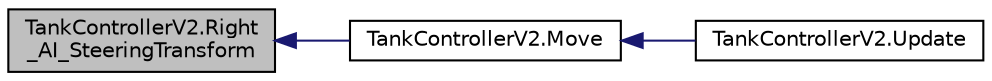 digraph "TankControllerV2.Right_AI_SteeringTransform"
{
  edge [fontname="Helvetica",fontsize="10",labelfontname="Helvetica",labelfontsize="10"];
  node [fontname="Helvetica",fontsize="10",shape=record];
  rankdir="LR";
  Node19 [label="TankControllerV2.Right\l_AI_SteeringTransform",height=0.2,width=0.4,color="black", fillcolor="grey75", style="filled", fontcolor="black"];
  Node19 -> Node20 [dir="back",color="midnightblue",fontsize="10",style="solid",fontname="Helvetica"];
  Node20 [label="TankControllerV2.Move",height=0.2,width=0.4,color="black", fillcolor="white", style="filled",URL="$class_tank_controller_v2.html#a31b658f0badf156f1b22d7b5cb75c734",tooltip="Very simple AI that will move around and shoot at the player when the player is within range..."];
  Node20 -> Node21 [dir="back",color="midnightblue",fontsize="10",style="solid",fontname="Helvetica"];
  Node21 [label="TankControllerV2.Update",height=0.2,width=0.4,color="black", fillcolor="white", style="filled",URL="$class_tank_controller_v2.html#a2b89b9a0368bb90656b15c8a0914dbbb",tooltip="the NPC will always be true. whenever the player feels like playing as the tank he or she will be abl..."];
}
